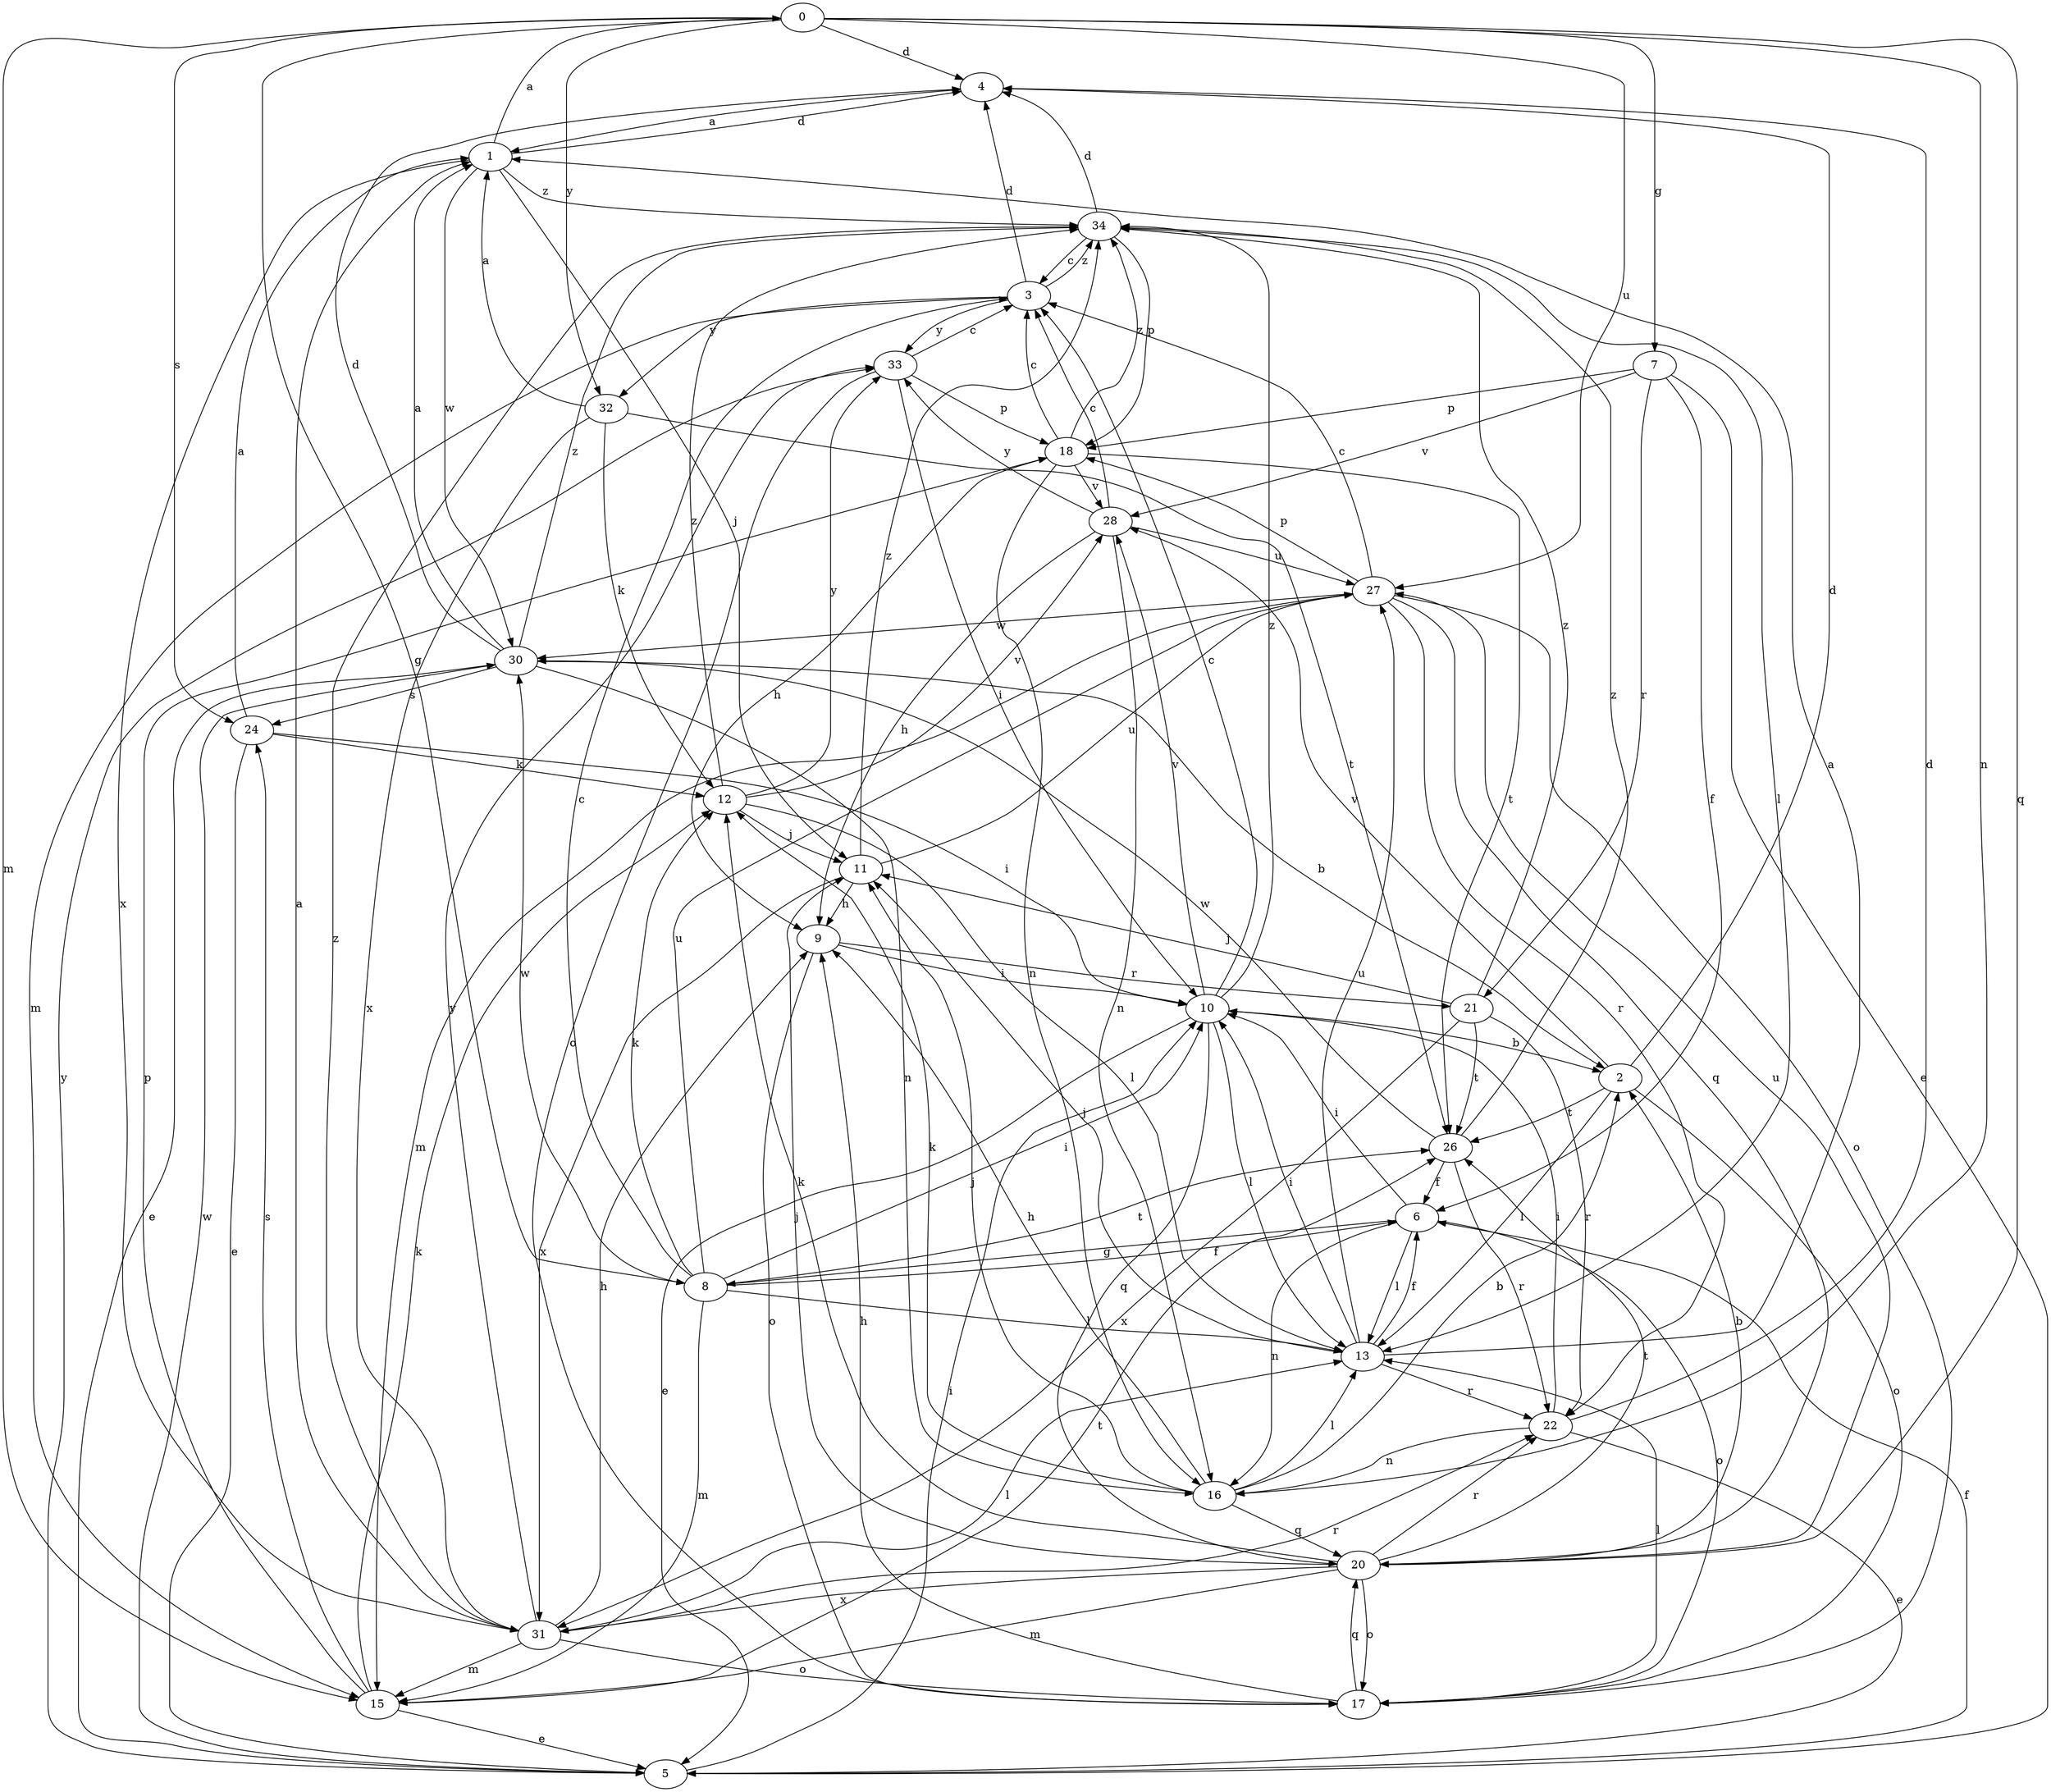 strict digraph  {
0;
1;
2;
3;
4;
5;
6;
7;
8;
9;
10;
11;
12;
13;
15;
16;
17;
18;
20;
21;
22;
24;
26;
27;
28;
30;
31;
32;
33;
34;
0 -> 4  [label=d];
0 -> 7  [label=g];
0 -> 8  [label=g];
0 -> 15  [label=m];
0 -> 16  [label=n];
0 -> 20  [label=q];
0 -> 24  [label=s];
0 -> 27  [label=u];
0 -> 32  [label=y];
1 -> 0  [label=a];
1 -> 4  [label=d];
1 -> 11  [label=j];
1 -> 30  [label=w];
1 -> 31  [label=x];
1 -> 34  [label=z];
2 -> 4  [label=d];
2 -> 13  [label=l];
2 -> 17  [label=o];
2 -> 26  [label=t];
2 -> 28  [label=v];
3 -> 4  [label=d];
3 -> 15  [label=m];
3 -> 32  [label=y];
3 -> 33  [label=y];
3 -> 34  [label=z];
4 -> 1  [label=a];
5 -> 6  [label=f];
5 -> 10  [label=i];
5 -> 30  [label=w];
5 -> 33  [label=y];
6 -> 8  [label=g];
6 -> 10  [label=i];
6 -> 13  [label=l];
6 -> 16  [label=n];
6 -> 17  [label=o];
7 -> 5  [label=e];
7 -> 6  [label=f];
7 -> 18  [label=p];
7 -> 21  [label=r];
7 -> 28  [label=v];
8 -> 3  [label=c];
8 -> 6  [label=f];
8 -> 10  [label=i];
8 -> 12  [label=k];
8 -> 13  [label=l];
8 -> 15  [label=m];
8 -> 26  [label=t];
8 -> 27  [label=u];
8 -> 30  [label=w];
9 -> 10  [label=i];
9 -> 17  [label=o];
9 -> 21  [label=r];
10 -> 2  [label=b];
10 -> 3  [label=c];
10 -> 5  [label=e];
10 -> 13  [label=l];
10 -> 20  [label=q];
10 -> 28  [label=v];
10 -> 34  [label=z];
11 -> 9  [label=h];
11 -> 27  [label=u];
11 -> 31  [label=x];
11 -> 34  [label=z];
12 -> 11  [label=j];
12 -> 13  [label=l];
12 -> 28  [label=v];
12 -> 33  [label=y];
12 -> 34  [label=z];
13 -> 1  [label=a];
13 -> 6  [label=f];
13 -> 10  [label=i];
13 -> 11  [label=j];
13 -> 22  [label=r];
13 -> 27  [label=u];
15 -> 5  [label=e];
15 -> 12  [label=k];
15 -> 18  [label=p];
15 -> 24  [label=s];
15 -> 26  [label=t];
16 -> 2  [label=b];
16 -> 9  [label=h];
16 -> 11  [label=j];
16 -> 12  [label=k];
16 -> 13  [label=l];
16 -> 20  [label=q];
17 -> 9  [label=h];
17 -> 13  [label=l];
17 -> 20  [label=q];
18 -> 3  [label=c];
18 -> 9  [label=h];
18 -> 16  [label=n];
18 -> 26  [label=t];
18 -> 28  [label=v];
18 -> 34  [label=z];
20 -> 2  [label=b];
20 -> 11  [label=j];
20 -> 12  [label=k];
20 -> 15  [label=m];
20 -> 17  [label=o];
20 -> 22  [label=r];
20 -> 26  [label=t];
20 -> 27  [label=u];
20 -> 31  [label=x];
21 -> 11  [label=j];
21 -> 22  [label=r];
21 -> 26  [label=t];
21 -> 31  [label=x];
21 -> 34  [label=z];
22 -> 4  [label=d];
22 -> 5  [label=e];
22 -> 10  [label=i];
22 -> 16  [label=n];
24 -> 1  [label=a];
24 -> 5  [label=e];
24 -> 10  [label=i];
24 -> 12  [label=k];
26 -> 6  [label=f];
26 -> 22  [label=r];
26 -> 30  [label=w];
26 -> 34  [label=z];
27 -> 3  [label=c];
27 -> 15  [label=m];
27 -> 17  [label=o];
27 -> 18  [label=p];
27 -> 20  [label=q];
27 -> 22  [label=r];
27 -> 30  [label=w];
28 -> 3  [label=c];
28 -> 9  [label=h];
28 -> 16  [label=n];
28 -> 27  [label=u];
28 -> 33  [label=y];
30 -> 1  [label=a];
30 -> 2  [label=b];
30 -> 4  [label=d];
30 -> 5  [label=e];
30 -> 16  [label=n];
30 -> 24  [label=s];
30 -> 34  [label=z];
31 -> 1  [label=a];
31 -> 9  [label=h];
31 -> 13  [label=l];
31 -> 15  [label=m];
31 -> 17  [label=o];
31 -> 22  [label=r];
31 -> 33  [label=y];
31 -> 34  [label=z];
32 -> 1  [label=a];
32 -> 12  [label=k];
32 -> 26  [label=t];
32 -> 31  [label=x];
33 -> 3  [label=c];
33 -> 10  [label=i];
33 -> 17  [label=o];
33 -> 18  [label=p];
34 -> 3  [label=c];
34 -> 4  [label=d];
34 -> 13  [label=l];
34 -> 18  [label=p];
}
